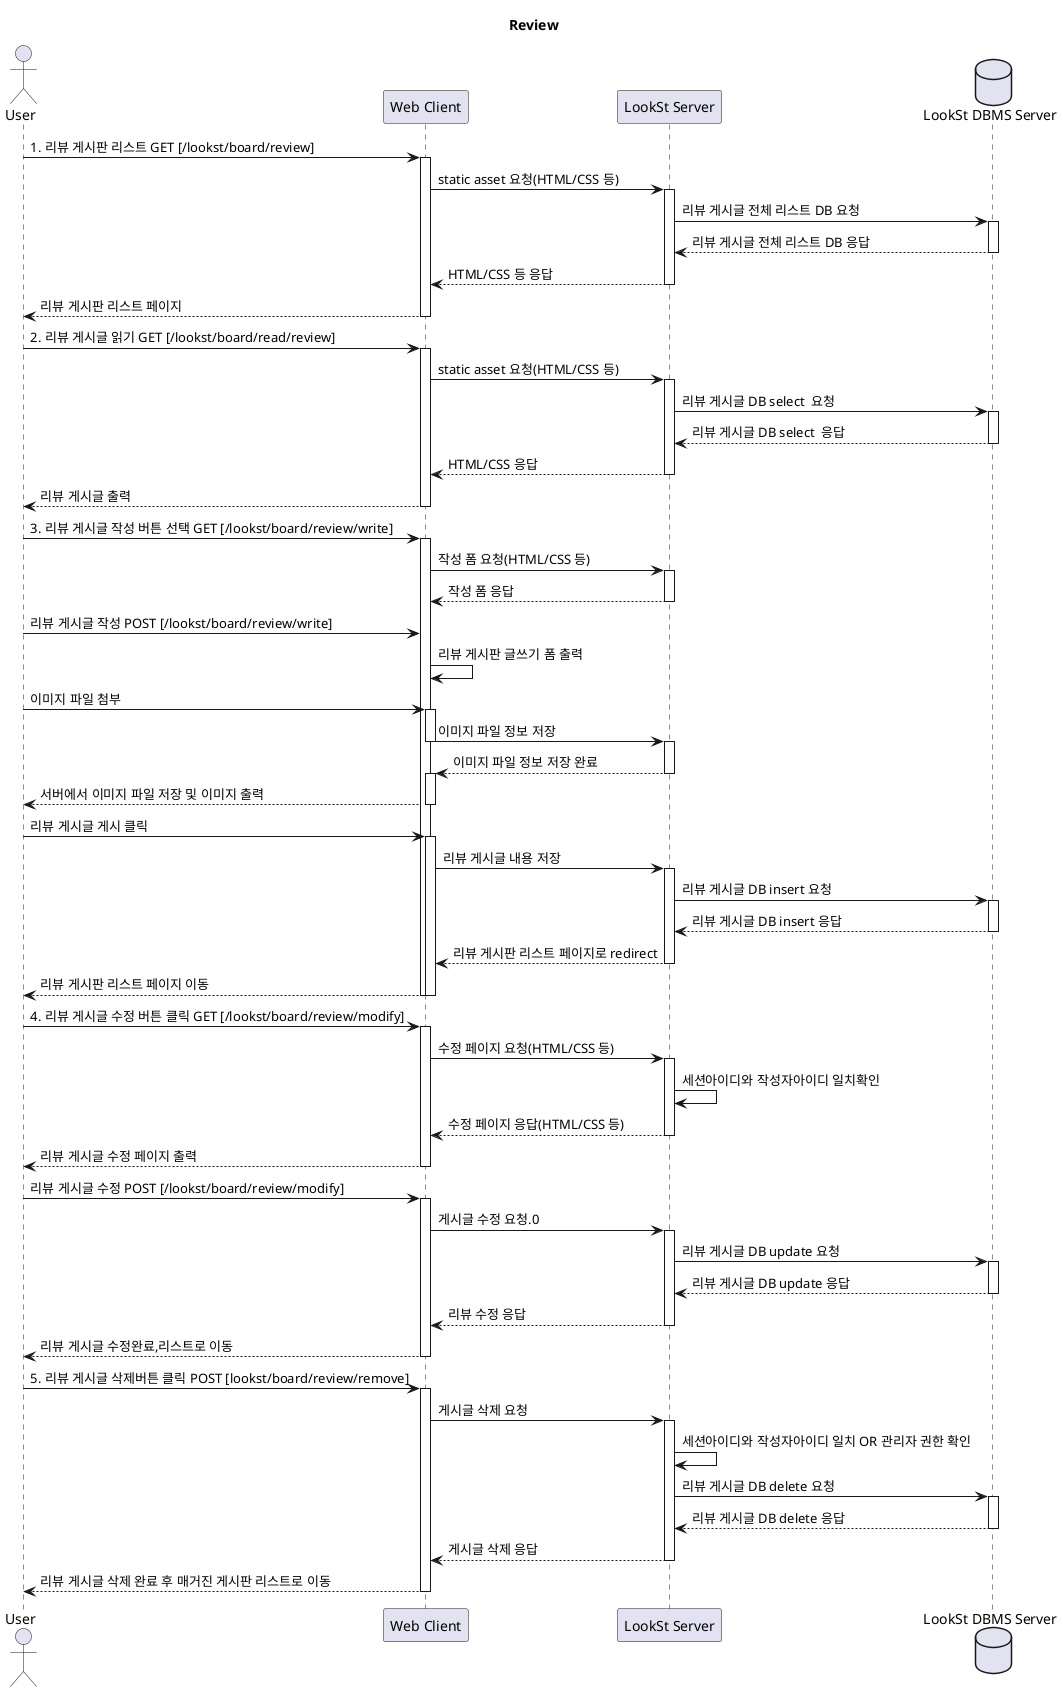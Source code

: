 @startuml
actor  User as U
participant "Web Client" as C
participant "LookSt Server" as S
database "LookSt DBMS Server" as DB

title Review

'리뷰 리스트
U -> C: 1. 리뷰 게시판 리스트 GET [/lookst/board/review] 
activate C
C -> S: static asset 요청(HTML/CSS 등)

activate S
S -> DB: 리뷰 게시글 전체 리스트 DB 요청
activate DB
DB --> S: 리뷰 게시글 전체 리스트 DB 응답 
deactivate DB
S --> C: HTML/CSS 등 응답
deactivate S
C --> U: 리뷰 게시판 리스트 페이지
deactivate C

'리뷰 게시글 읽기
U -> C: 2. 리뷰 게시글 읽기 GET [/lookst/board/read/review]
activate C
C -> S: static asset 요청(HTML/CSS 등)
activate S
S -> DB:  리뷰 게시글 DB select  요청
activate DB
DB --> S: 리뷰 게시글 DB select  응답
deactivate DB
S --> C : HTML/CSS 응답
deactivate S
C --> U: 리뷰 게시글 출력
deactivate C

' 리뷰 게시글 작성
U -> C: 3. 리뷰 게시글 작성 버튼 선택 GET [/lookst/board/review/write]
activate C
C -> S: 작성 폼 요청(HTML/CSS 등)
activate S
S --> C: 작성 폼 응답
deactivate S

U -> C: 리뷰 게시글 작성 POST [/lookst/board/review/write]

C -> C: 리뷰 게시판 글쓰기 폼 출력
U -> C : 이미지 파일 첨부
activate C
C -> S : 이미지 파일 정보 저장
deactivate C
activate S
S --> C : 이미지 파일 정보 저장 완료
deactivate S
activate C
C --> U : 서버에서 이미지 파일 저장 및 이미지 출력
deactivate C

U -> C : 리뷰 게시글 게시 클릭
deactivate U
activate C
C -> S : 리뷰 게시글 내용 저장
activate S
S -> DB :  리뷰 게시글 DB insert 요청
activate DB
DB --> S : 리뷰 게시글 DB insert 응답
deactivate DB
S --> C : 리뷰 게시판 리스트 페이지로 redirect
deactivate S
C --> U : 리뷰 게시판 리스트 페이지 이동 
deactivate C
deactivate C



'리뷰 게시글 수정
U -> C: 4. 리뷰 게시글 수정 버튼 클릭 GET [/lookst/board/review/modify]
activate C
C -> S: 수정 페이지 요청(HTML/CSS 등)
activate S
S -> S: 세션아이디와 작성자아이디 일치확인
S -->C: 수정 페이지 응답(HTML/CSS 등)
deactivate S
C --> U: 리뷰 게시글 수정 페이지 출력
deactivate C

U -> C: 리뷰 게시글 수정 POST [/lookst/board/review/modify]
activate C
C -> S: 게시글 수정 요청.0
activate S 
S -> DB : 리뷰 게시글 DB update 요청
activate DB
DB --> S :리뷰 게시글 DB update 응답
deactivate DB
S --> C : 리뷰 수정 응답
deactivate S
C --> U: 리뷰 게시글 수정완료,리스트로 이동
deactivate C


'리뷰 게시글 삭제
U -> C: 5. 리뷰 게시글 삭제버튼 클릭 POST [lookst/board/review/remove]
activate C
C -> S: 게시글 삭제 요청
activate S
S -> S: 세션아이디와 작성자아이디 일치 OR 관리자 권한 확인
S -> DB: 리뷰 게시글 DB delete 요청
activate DB
DB --> S : 리뷰 게시글 DB delete 응답
deactivate DB
S -->C: 게시글 삭제 응답
deactivate S
C --> U: 리뷰 게시글 삭제 완료 후 매거진 게시판 리스트로 이동
deactivate C


